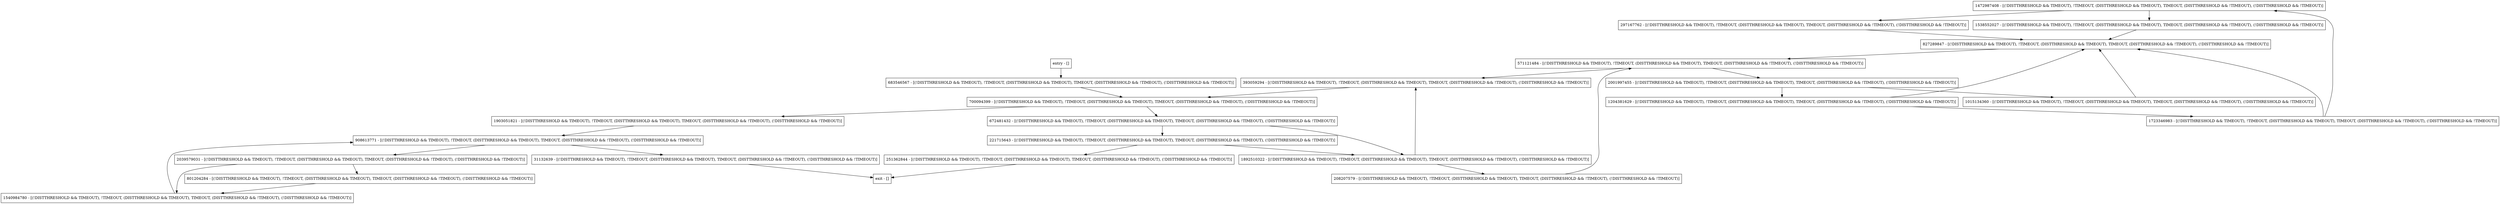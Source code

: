 digraph getMergedColors {
node [shape=record];
1472987408 [label="1472987408 - [(!DISTTHRESHOLD && TIMEOUT), !TIMEOUT, (DISTTHRESHOLD && TIMEOUT), TIMEOUT, (DISTTHRESHOLD && !TIMEOUT), (!DISTTHRESHOLD && !TIMEOUT)]"];
1892510322 [label="1892510322 - [(!DISTTHRESHOLD && TIMEOUT), !TIMEOUT, (DISTTHRESHOLD && TIMEOUT), TIMEOUT, (DISTTHRESHOLD && !TIMEOUT), (!DISTTHRESHOLD && !TIMEOUT)]"];
1538552027 [label="1538552027 - [(!DISTTHRESHOLD && TIMEOUT), !TIMEOUT, (DISTTHRESHOLD && TIMEOUT), TIMEOUT, (DISTTHRESHOLD && !TIMEOUT), (!DISTTHRESHOLD && !TIMEOUT)]"];
827289847 [label="827289847 - [(!DISTTHRESHOLD && TIMEOUT), !TIMEOUT, (DISTTHRESHOLD && TIMEOUT), TIMEOUT, (DISTTHRESHOLD && !TIMEOUT), (!DISTTHRESHOLD && !TIMEOUT)]"];
251362844 [label="251362844 - [(!DISTTHRESHOLD && TIMEOUT), !TIMEOUT, (DISTTHRESHOLD && TIMEOUT), TIMEOUT, (DISTTHRESHOLD && !TIMEOUT), (!DISTTHRESHOLD && !TIMEOUT)]"];
393059294 [label="393059294 - [(!DISTTHRESHOLD && TIMEOUT), !TIMEOUT, (DISTTHRESHOLD && TIMEOUT), TIMEOUT, (DISTTHRESHOLD && !TIMEOUT), (!DISTTHRESHOLD && !TIMEOUT)]"];
1903051821 [label="1903051821 - [(!DISTTHRESHOLD && TIMEOUT), !TIMEOUT, (DISTTHRESHOLD && TIMEOUT), TIMEOUT, (DISTTHRESHOLD && !TIMEOUT), (!DISTTHRESHOLD && !TIMEOUT)]"];
31132639 [label="31132639 - [(!DISTTHRESHOLD && TIMEOUT), !TIMEOUT, (DISTTHRESHOLD && TIMEOUT), TIMEOUT, (DISTTHRESHOLD && !TIMEOUT), (!DISTTHRESHOLD && !TIMEOUT)]"];
571121484 [label="571121484 - [(!DISTTHRESHOLD && TIMEOUT), !TIMEOUT, (DISTTHRESHOLD && TIMEOUT), TIMEOUT, (DISTTHRESHOLD && !TIMEOUT), (!DISTTHRESHOLD && !TIMEOUT)]"];
1723346983 [label="1723346983 - [(!DISTTHRESHOLD && TIMEOUT), !TIMEOUT, (DISTTHRESHOLD && TIMEOUT), TIMEOUT, (DISTTHRESHOLD && !TIMEOUT), (!DISTTHRESHOLD && !TIMEOUT)]"];
801204284 [label="801204284 - [(!DISTTHRESHOLD && TIMEOUT), !TIMEOUT, (DISTTHRESHOLD && TIMEOUT), TIMEOUT, (DISTTHRESHOLD && !TIMEOUT), (!DISTTHRESHOLD && !TIMEOUT)]"];
700094399 [label="700094399 - [(!DISTTHRESHOLD && TIMEOUT), !TIMEOUT, (DISTTHRESHOLD && TIMEOUT), TIMEOUT, (DISTTHRESHOLD && !TIMEOUT), (!DISTTHRESHOLD && !TIMEOUT)]"];
221715643 [label="221715643 - [(!DISTTHRESHOLD && TIMEOUT), !TIMEOUT, (DISTTHRESHOLD && TIMEOUT), TIMEOUT, (DISTTHRESHOLD && !TIMEOUT), (!DISTTHRESHOLD && !TIMEOUT)]"];
2039579031 [label="2039579031 - [(!DISTTHRESHOLD && TIMEOUT), !TIMEOUT, (DISTTHRESHOLD && TIMEOUT), TIMEOUT, (DISTTHRESHOLD && !TIMEOUT), (!DISTTHRESHOLD && !TIMEOUT)]"];
683546567 [label="683546567 - [(!DISTTHRESHOLD && TIMEOUT), !TIMEOUT, (DISTTHRESHOLD && TIMEOUT), TIMEOUT, (DISTTHRESHOLD && !TIMEOUT), (!DISTTHRESHOLD && !TIMEOUT)]"];
1540984780 [label="1540984780 - [(!DISTTHRESHOLD && TIMEOUT), !TIMEOUT, (DISTTHRESHOLD && TIMEOUT), TIMEOUT, (DISTTHRESHOLD && !TIMEOUT), (!DISTTHRESHOLD && !TIMEOUT)]"];
1204381629 [label="1204381629 - [(!DISTTHRESHOLD && TIMEOUT), !TIMEOUT, (DISTTHRESHOLD && TIMEOUT), TIMEOUT, (DISTTHRESHOLD && !TIMEOUT), (!DISTTHRESHOLD && !TIMEOUT)]"];
2001997455 [label="2001997455 - [(!DISTTHRESHOLD && TIMEOUT), !TIMEOUT, (DISTTHRESHOLD && TIMEOUT), TIMEOUT, (DISTTHRESHOLD && !TIMEOUT), (!DISTTHRESHOLD && !TIMEOUT)]"];
entry [label="entry - []"];
exit [label="exit - []"];
1015134360 [label="1015134360 - [(!DISTTHRESHOLD && TIMEOUT), !TIMEOUT, (DISTTHRESHOLD && TIMEOUT), TIMEOUT, (DISTTHRESHOLD && !TIMEOUT), (!DISTTHRESHOLD && !TIMEOUT)]"];
297167762 [label="297167762 - [(!DISTTHRESHOLD && TIMEOUT), !TIMEOUT, (DISTTHRESHOLD && TIMEOUT), TIMEOUT, (DISTTHRESHOLD && !TIMEOUT), (!DISTTHRESHOLD && !TIMEOUT)]"];
672481432 [label="672481432 - [(!DISTTHRESHOLD && TIMEOUT), !TIMEOUT, (DISTTHRESHOLD && TIMEOUT), TIMEOUT, (DISTTHRESHOLD && !TIMEOUT), (!DISTTHRESHOLD && !TIMEOUT)]"];
908613771 [label="908613771 - [(!DISTTHRESHOLD && TIMEOUT), !TIMEOUT, (DISTTHRESHOLD && TIMEOUT), TIMEOUT, (DISTTHRESHOLD && !TIMEOUT), (!DISTTHRESHOLD && !TIMEOUT)]"];
208207579 [label="208207579 - [(!DISTTHRESHOLD && TIMEOUT), !TIMEOUT, (DISTTHRESHOLD && TIMEOUT), TIMEOUT, (DISTTHRESHOLD && !TIMEOUT), (!DISTTHRESHOLD && !TIMEOUT)]"];
entry;
exit;
1472987408 -> 297167762;
1472987408 -> 1538552027;
1892510322 -> 393059294;
1892510322 -> 208207579;
1538552027 -> 827289847;
827289847 -> 571121484;
251362844 -> exit;
393059294 -> 700094399;
1903051821 -> 908613771;
31132639 -> exit;
571121484 -> 393059294;
571121484 -> 2001997455;
1723346983 -> 1472987408;
1723346983 -> 827289847;
801204284 -> 1540984780;
700094399 -> 672481432;
700094399 -> 1903051821;
221715643 -> 251362844;
221715643 -> 1892510322;
2039579031 -> 801204284;
2039579031 -> 1540984780;
683546567 -> 700094399;
1540984780 -> 908613771;
1204381629 -> 827289847;
1204381629 -> 1723346983;
2001997455 -> 1015134360;
2001997455 -> 1204381629;
entry -> 683546567;
1015134360 -> 827289847;
297167762 -> 827289847;
672481432 -> 1892510322;
672481432 -> 221715643;
908613771 -> 2039579031;
908613771 -> 31132639;
208207579 -> 571121484;
}
